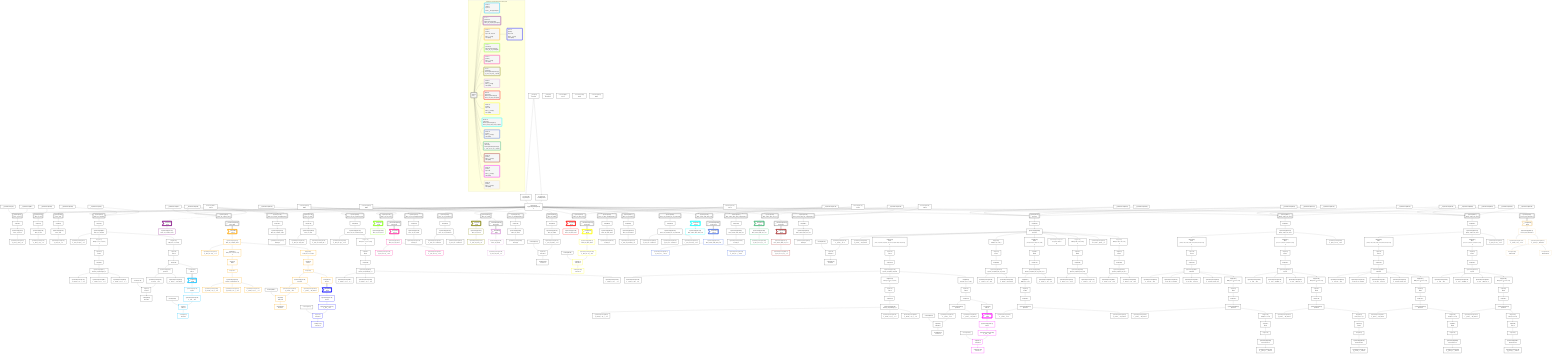 graph TD
    classDef path fill:#eee,stroke:#000,color:#000
    classDef plan fill:#fff,stroke-width:3px,color:#000
    classDef itemplan fill:#fff,stroke-width:6px,color:#000
    classDef sideeffectplan fill:#f00,stroke-width:6px,color:#000
    classDef bucket fill:#f6f6f6,color:#000,stroke-width:6px,text-align:left


    %% define steps
    __Value3["__Value[3∈0]<br />ᐸcontextᐳ"]:::plan
    __Value5["__Value[5∈0]<br />ᐸrootValueᐳ"]:::plan
    __InputStaticLeaf7["__InputStaticLeaf[7∈0]"]:::plan
    __InputStaticLeaf8["__InputStaticLeaf[8∈0]"]:::plan
    Access10["Access[10∈0]<br />ᐸ3.pgSettingsᐳ"]:::plan
    Access11["Access[11∈0]<br />ᐸ3.withPgClientᐳ"]:::plan
    Object12["Object[12∈0]<br />ᐸ{pgSettings,withPgClient}ᐳ"]:::plan
    PgSelect9[["PgSelect[9∈0]<br />ᐸfunc_in_inoutᐳ"]]:::plan
    First13["First[13∈0]"]:::plan
    PgSelectSingle14["PgSelectSingle[14∈0]<br />ᐸfunc_in_inoutᐳ"]:::plan
    PgClassExpression15["PgClassExpression[15∈0]<br />ᐸ__func_in_inout__.vᐳ"]:::plan
    __InputStaticLeaf16["__InputStaticLeaf[16∈0]"]:::plan
    PgSelect17[["PgSelect[17∈0]<br />ᐸfunc_in_outᐳ"]]:::plan
    First21["First[21∈0]"]:::plan
    PgSelectSingle22["PgSelectSingle[22∈0]<br />ᐸfunc_in_outᐳ"]:::plan
    PgClassExpression23["PgClassExpression[23∈0]<br />ᐸ__func_in_out__.vᐳ"]:::plan
    PgSelect24[["PgSelect[24∈0]<br />ᐸfunc_outᐳ"]]:::plan
    First28["First[28∈0]"]:::plan
    PgSelectSingle29["PgSelectSingle[29∈0]<br />ᐸfunc_outᐳ"]:::plan
    PgClassExpression30["PgClassExpression[30∈0]<br />ᐸ__func_out__.vᐳ"]:::plan
    __InputStaticLeaf31["__InputStaticLeaf[31∈0]"]:::plan
    __InputStaticLeaf32["__InputStaticLeaf[32∈0]"]:::plan
    PgSelect33[["PgSelect[33∈0]<br />ᐸfunc_out_complexᐳ"]]:::plan
    First37["First[37∈0]"]:::plan
    PgSelectSingle38["PgSelectSingle[38∈0]<br />ᐸfunc_out_complexᐳ"]:::plan
    PgClassExpression39["PgClassExpression[39∈0]<br />ᐸ__func_out...plex__.”x”ᐳ"]:::plan
    Map635["Map[635∈0]<br />ᐸ38:{”0”:1,”1”:2,”2”:3,”3”:4}ᐳ"]:::plan
    List636["List[636∈0]<br />ᐸ635ᐳ"]:::plan
    First45["First[45∈0]"]:::plan
    PgSelectSingle46["PgSelectSingle[46∈0]<br />ᐸfrmcdc_compoundType_1ᐳ"]:::plan
    PgClassExpression47["PgClassExpression[47∈0]<br />ᐸ__frmcdc_c...pe_1__.”a”ᐳ"]:::plan
    PgClassExpression48["PgClassExpression[48∈0]<br />ᐸ__frmcdc_c...pe_1__.”b”ᐳ"]:::plan
    PgClassExpression49["PgClassExpression[49∈0]<br />ᐸ__frmcdc_c...pe_1__.”c”ᐳ"]:::plan
    Map642["Map[642∈0]<br />ᐸ38:{”0”:6,”1”:7,”2”:8}ᐳ"]:::plan
    List643["List[643∈0]<br />ᐸ642ᐳ"]:::plan
    First55["First[55∈0]"]:::plan
    PgSelectSingle56["PgSelectSingle[56∈0]<br />ᐸpersonᐳ"]:::plan
    Constant57["Constant[57∈0]"]:::plan
    PgClassExpression58["PgClassExpression[58∈0]<br />ᐸ__person__.”id”ᐳ"]:::plan
    List59["List[59∈0]<br />ᐸ57,58ᐳ"]:::plan
    Lambda60["Lambda[60∈0]<br />ᐸencodeᐳ"]:::plan
    PgClassExpression62["PgClassExpression[62∈0]<br />ᐸ__person__...full_name”ᐳ"]:::plan
    Connection88["Connection[88∈0]<br />ᐸ84ᐳ"]:::plan
    Access639["Access[639∈0]<br />ᐸ55.1ᐳ"]:::plan
    __Item90>"__Item[90∈1]<br />ᐸ639ᐳ"]:::itemplan
    PgSelectSingle91["PgSelectSingle[91∈1]<br />ᐸpostᐳ"]:::plan
    Constant92["Constant[92∈0]"]:::plan
    PgClassExpression93["PgClassExpression[93∈1]<br />ᐸ__post__.”id”ᐳ"]:::plan
    List94["List[94∈1]<br />ᐸ92,93ᐳ"]:::plan
    Lambda95["Lambda[95∈1]<br />ᐸencodeᐳ"]:::plan
    __InputStaticLeaf97["__InputStaticLeaf[97∈0]"]:::plan
    __InputStaticLeaf98["__InputStaticLeaf[98∈0]"]:::plan
    Connection108["Connection[108∈0]<br />ᐸ104ᐳ"]:::plan
    PgSelect109[["PgSelect[109∈0]<br />ᐸfunc_out_complex_setofᐳ"]]:::plan
    __ListTransform110[["__ListTransform[110∈0]<br />ᐸeach:109ᐳ"]]:::plan
    __Item111>"__Item[111∈2]<br />ᐸ109ᐳ"]:::itemplan
    PgSelectSingle112["PgSelectSingle[112∈2]<br />ᐸfunc_out_complex_setofᐳ"]:::plan
    __Item113>"__Item[113∈3]<br />ᐸ110ᐳ"]:::itemplan
    PgSelectSingle114["PgSelectSingle[114∈3]<br />ᐸfunc_out_complex_setofᐳ"]:::plan
    PgClassExpression115["PgClassExpression[115∈3]<br />ᐸ__func_out...etof__.”x”ᐳ"]:::plan
    Map646["Map[646∈3]<br />ᐸ114:{”0”:2,”1”:3,”2”:4,”3”:5}ᐳ"]:::plan
    List647["List[647∈3]<br />ᐸ646ᐳ"]:::plan
    First121["First[121∈3]"]:::plan
    PgSelectSingle122["PgSelectSingle[122∈3]<br />ᐸfrmcdc_compoundType_1ᐳ"]:::plan
    PgClassExpression123["PgClassExpression[123∈3]<br />ᐸ__frmcdc_c...pe_1__.”a”ᐳ"]:::plan
    PgClassExpression124["PgClassExpression[124∈3]<br />ᐸ__frmcdc_c...pe_1__.”b”ᐳ"]:::plan
    PgClassExpression125["PgClassExpression[125∈3]<br />ᐸ__frmcdc_c...pe_1__.”c”ᐳ"]:::plan
    Map653["Map[653∈3]<br />ᐸ114:{”0”:7,”1”:8,”2”:9}ᐳ"]:::plan
    List654["List[654∈3]<br />ᐸ653ᐳ"]:::plan
    First131["First[131∈3]"]:::plan
    PgSelectSingle132["PgSelectSingle[132∈3]<br />ᐸpersonᐳ"]:::plan
    Constant133["Constant[133∈0]"]:::plan
    PgClassExpression134["PgClassExpression[134∈3]<br />ᐸ__person__.”id”ᐳ"]:::plan
    List135["List[135∈3]<br />ᐸ133,134ᐳ"]:::plan
    Lambda136["Lambda[136∈3]<br />ᐸencodeᐳ"]:::plan
    PgClassExpression138["PgClassExpression[138∈3]<br />ᐸ__person__...full_name”ᐳ"]:::plan
    Connection164["Connection[164∈0]<br />ᐸ160ᐳ"]:::plan
    Access650["Access[650∈3]<br />ᐸ131.1ᐳ"]:::plan
    __Item166>"__Item[166∈4]<br />ᐸ650ᐳ"]:::itemplan
    PgSelectSingle167["PgSelectSingle[167∈4]<br />ᐸpostᐳ"]:::plan
    Constant168["Constant[168∈0]"]:::plan
    PgClassExpression169["PgClassExpression[169∈4]<br />ᐸ__post__.”id”ᐳ"]:::plan
    List170["List[170∈4]<br />ᐸ168,169ᐳ"]:::plan
    Lambda171["Lambda[171∈4]<br />ᐸencodeᐳ"]:::plan
    PgSelect173[["PgSelect[173∈0]<br />ᐸfunc_out_complex_setof(aggregate)ᐳ"]]:::plan
    First174["First[174∈0]"]:::plan
    PgSelectSingle175["PgSelectSingle[175∈0]<br />ᐸfunc_out_complex_setofᐳ"]:::plan
    PgClassExpression176["PgClassExpression[176∈0]<br />ᐸcount(*)ᐳ"]:::plan
    PgSelect177[["PgSelect[177∈0]<br />ᐸfunc_out_outᐳ"]]:::plan
    First181["First[181∈0]"]:::plan
    PgSelectSingle182["PgSelectSingle[182∈0]<br />ᐸfunc_out_outᐳ"]:::plan
    PgClassExpression183["PgClassExpression[183∈0]<br />ᐸ__func_out...first_out”ᐳ"]:::plan
    PgClassExpression184["PgClassExpression[184∈0]<br />ᐸ__func_out...econd_out”ᐳ"]:::plan
    __InputStaticLeaf185["__InputStaticLeaf[185∈0]"]:::plan
    PgSelect186[["PgSelect[186∈0]<br />ᐸfunc_out_out_compound_typeᐳ"]]:::plan
    First190["First[190∈0]"]:::plan
    PgSelectSingle191["PgSelectSingle[191∈0]<br />ᐸfunc_out_out_compound_typeᐳ"]:::plan
    PgClassExpression192["PgClassExpression[192∈0]<br />ᐸ__func_out...ype__.”o1”ᐳ"]:::plan
    Map657["Map[657∈0]<br />ᐸ191:{”0”:1,”1”:2,”2”:3,”3”:4}ᐳ"]:::plan
    List658["List[658∈0]<br />ᐸ657ᐳ"]:::plan
    First198["First[198∈0]"]:::plan
    PgSelectSingle199["PgSelectSingle[199∈0]<br />ᐸfrmcdc_compoundType_1ᐳ"]:::plan
    PgClassExpression200["PgClassExpression[200∈0]<br />ᐸ__frmcdc_c...pe_1__.”a”ᐳ"]:::plan
    PgClassExpression201["PgClassExpression[201∈0]<br />ᐸ__frmcdc_c...pe_1__.”b”ᐳ"]:::plan
    PgClassExpression202["PgClassExpression[202∈0]<br />ᐸ__frmcdc_c...pe_1__.”c”ᐳ"]:::plan
    Connection212["Connection[212∈0]<br />ᐸ208ᐳ"]:::plan
    PgSelect213[["PgSelect[213∈0]<br />ᐸfunc_out_out_setofᐳ"]]:::plan
    __ListTransform214[["__ListTransform[214∈0]<br />ᐸeach:213ᐳ"]]:::plan
    __Item215>"__Item[215∈5]<br />ᐸ213ᐳ"]:::itemplan
    PgSelectSingle216["PgSelectSingle[216∈5]<br />ᐸfunc_out_out_setofᐳ"]:::plan
    __Item217>"__Item[217∈6]<br />ᐸ214ᐳ"]:::itemplan
    PgSelectSingle218["PgSelectSingle[218∈6]<br />ᐸfunc_out_out_setofᐳ"]:::plan
    PgClassExpression219["PgClassExpression[219∈6]<br />ᐸ__func_out...tof__.”o1”ᐳ"]:::plan
    PgClassExpression220["PgClassExpression[220∈6]<br />ᐸ__func_out...tof__.”o2”ᐳ"]:::plan
    PgSelect221[["PgSelect[221∈0]<br />ᐸfunc_out_out_setof(aggregate)ᐳ"]]:::plan
    First222["First[222∈0]"]:::plan
    PgSelectSingle223["PgSelectSingle[223∈0]<br />ᐸfunc_out_out_setofᐳ"]:::plan
    PgClassExpression224["PgClassExpression[224∈0]<br />ᐸcount(*)ᐳ"]:::plan
    PgSelect225[["PgSelect[225∈0]<br />ᐸfunc_out_out_unnamedᐳ"]]:::plan
    First229["First[229∈0]"]:::plan
    PgSelectSingle230["PgSelectSingle[230∈0]<br />ᐸfunc_out_out_unnamedᐳ"]:::plan
    PgClassExpression231["PgClassExpression[231∈0]<br />ᐸ__func_out....”column1”ᐳ"]:::plan
    PgClassExpression232["PgClassExpression[232∈0]<br />ᐸ__func_out....”column2”ᐳ"]:::plan
    Connection242["Connection[242∈0]<br />ᐸ238ᐳ"]:::plan
    PgSelect243[["PgSelect[243∈0]<br />ᐸfunc_out_setofᐳ"]]:::plan
    __ListTransform244[["__ListTransform[244∈0]<br />ᐸeach:243ᐳ"]]:::plan
    __Item245>"__Item[245∈7]<br />ᐸ243ᐳ"]:::itemplan
    PgSelectSingle246["PgSelectSingle[246∈7]<br />ᐸfunc_out_setofᐳ"]:::plan
    PgClassExpression247["PgClassExpression[247∈7]<br />ᐸ__func_out_setof__.vᐳ"]:::plan
    __Item248>"__Item[248∈8]<br />ᐸ244ᐳ"]:::itemplan
    PgSelectSingle249["PgSelectSingle[249∈8]<br />ᐸfunc_out_setofᐳ"]:::plan
    PgClassExpression250["PgClassExpression[250∈8]<br />ᐸ__func_out_setof__.vᐳ"]:::plan
    PgSelect251[["PgSelect[251∈0]<br />ᐸfunc_out_setof(aggregate)ᐳ"]]:::plan
    First252["First[252∈0]"]:::plan
    PgSelectSingle253["PgSelectSingle[253∈0]<br />ᐸfunc_out_setofᐳ"]:::plan
    PgClassExpression254["PgClassExpression[254∈0]<br />ᐸcount(*)ᐳ"]:::plan
    PgSelect255[["PgSelect[255∈0]<br />ᐸfunc_out_tableᐳ"]]:::plan
    First259["First[259∈0]"]:::plan
    PgSelectSingle260["PgSelectSingle[260∈0]<br />ᐸfunc_out_tableᐳ"]:::plan
    Constant261["Constant[261∈0]"]:::plan
    PgClassExpression262["PgClassExpression[262∈0]<br />ᐸ__func_out_table__.”id”ᐳ"]:::plan
    List263["List[263∈0]<br />ᐸ261,262ᐳ"]:::plan
    Lambda264["Lambda[264∈0]<br />ᐸencodeᐳ"]:::plan
    Connection275["Connection[275∈0]<br />ᐸ271ᐳ"]:::plan
    PgSelect276[["PgSelect[276∈0]<br />ᐸfunc_out_table_setofᐳ"]]:::plan
    __ListTransform277[["__ListTransform[277∈0]<br />ᐸeach:276ᐳ"]]:::plan
    __Item278>"__Item[278∈9]<br />ᐸ276ᐳ"]:::itemplan
    PgSelectSingle279["PgSelectSingle[279∈9]<br />ᐸfunc_out_table_setofᐳ"]:::plan
    __Item280>"__Item[280∈10]<br />ᐸ277ᐳ"]:::itemplan
    PgSelectSingle281["PgSelectSingle[281∈10]<br />ᐸfunc_out_table_setofᐳ"]:::plan
    Constant282["Constant[282∈0]"]:::plan
    PgClassExpression283["PgClassExpression[283∈10]<br />ᐸ__func_out...tof__.”id”ᐳ"]:::plan
    List284["List[284∈10]<br />ᐸ282,283ᐳ"]:::plan
    Lambda285["Lambda[285∈10]<br />ᐸencodeᐳ"]:::plan
    PgSelect287[["PgSelect[287∈0]<br />ᐸfunc_out_table_setof(aggregate)ᐳ"]]:::plan
    First288["First[288∈0]"]:::plan
    PgSelectSingle289["PgSelectSingle[289∈0]<br />ᐸfunc_out_table_setofᐳ"]:::plan
    PgClassExpression290["PgClassExpression[290∈0]<br />ᐸcount(*)ᐳ"]:::plan
    PgSelect291[["PgSelect[291∈0]<br />ᐸfunc_out_unnamedᐳ"]]:::plan
    First295["First[295∈0]"]:::plan
    PgSelectSingle296["PgSelectSingle[296∈0]<br />ᐸfunc_out_unnamedᐳ"]:::plan
    PgClassExpression297["PgClassExpression[297∈0]<br />ᐸ__func_out_unnamed__.vᐳ"]:::plan
    PgSelect298[["PgSelect[298∈0]<br />ᐸfunc_out_unnamed_out_out_unnamedᐳ"]]:::plan
    First302["First[302∈0]"]:::plan
    PgSelectSingle303["PgSelectSingle[303∈0]<br />ᐸfunc_out_unnamed_out_out_unnamedᐳ"]:::plan
    PgClassExpression304["PgClassExpression[304∈0]<br />ᐸ__func_out....”column1”ᐳ"]:::plan
    PgClassExpression305["PgClassExpression[305∈0]<br />ᐸ__func_out....”column3”ᐳ"]:::plan
    PgClassExpression306["PgClassExpression[306∈0]<br />ᐸ__func_out...med__.”o2”ᐳ"]:::plan
    __InputStaticLeaf307["__InputStaticLeaf[307∈0]"]:::plan
    Connection317["Connection[317∈0]<br />ᐸ313ᐳ"]:::plan
    PgSelect318[["PgSelect[318∈0]<br />ᐸfunc_returns_table_multi_colᐳ"]]:::plan
    __ListTransform319[["__ListTransform[319∈0]<br />ᐸeach:318ᐳ"]]:::plan
    __Item320>"__Item[320∈11]<br />ᐸ318ᐳ"]:::itemplan
    PgSelectSingle321["PgSelectSingle[321∈11]<br />ᐸfunc_returns_table_multi_colᐳ"]:::plan
    __Item322>"__Item[322∈12]<br />ᐸ319ᐳ"]:::itemplan
    PgSelectSingle323["PgSelectSingle[323∈12]<br />ᐸfunc_returns_table_multi_colᐳ"]:::plan
    PgClassExpression324["PgClassExpression[324∈12]<br />ᐸ__func_ret...l__.”col1”ᐳ"]:::plan
    PgClassExpression325["PgClassExpression[325∈12]<br />ᐸ__func_ret...l__.”col2”ᐳ"]:::plan
    PgSelect326[["PgSelect[326∈0]<br />ᐸfunc_returns_table_multi_col(aggregate)ᐳ"]]:::plan
    First327["First[327∈0]"]:::plan
    PgSelectSingle328["PgSelectSingle[328∈0]<br />ᐸfunc_returns_table_multi_colᐳ"]:::plan
    PgClassExpression329["PgClassExpression[329∈0]<br />ᐸcount(*)ᐳ"]:::plan
    __InputStaticLeaf330["__InputStaticLeaf[330∈0]"]:::plan
    Connection340["Connection[340∈0]<br />ᐸ336ᐳ"]:::plan
    PgSelect341[["PgSelect[341∈0]<br />ᐸfunc_returns_table_one_colᐳ"]]:::plan
    __ListTransform342[["__ListTransform[342∈0]<br />ᐸeach:341ᐳ"]]:::plan
    __Item343>"__Item[343∈13]<br />ᐸ341ᐳ"]:::itemplan
    PgSelectSingle344["PgSelectSingle[344∈13]<br />ᐸfunc_returns_table_one_colᐳ"]:::plan
    PgClassExpression345["PgClassExpression[345∈13]<br />ᐸ__func_ret...ne_col__.vᐳ"]:::plan
    __Item346>"__Item[346∈14]<br />ᐸ342ᐳ"]:::itemplan
    PgSelectSingle347["PgSelectSingle[347∈14]<br />ᐸfunc_returns_table_one_colᐳ"]:::plan
    PgClassExpression348["PgClassExpression[348∈14]<br />ᐸ__func_ret...ne_col__.vᐳ"]:::plan
    PgSelect349[["PgSelect[349∈0]<br />ᐸfunc_returns_table_one_col(aggregate)ᐳ"]]:::plan
    First350["First[350∈0]"]:::plan
    PgSelectSingle351["PgSelectSingle[351∈0]<br />ᐸfunc_returns_table_one_colᐳ"]:::plan
    PgClassExpression352["PgClassExpression[352∈0]<br />ᐸcount(*)ᐳ"]:::plan
    __InputStaticLeaf353["__InputStaticLeaf[353∈0]"]:::plan
    __InputStaticLeaf459["__InputStaticLeaf[459∈0]"]:::plan
    __InputStaticLeaf366["__InputStaticLeaf[366∈0]"]:::plan
    __InputStaticLeaf367["__InputStaticLeaf[367∈0]"]:::plan
    __InputStaticLeaf462["__InputStaticLeaf[462∈0]"]:::plan
    PgSelect354[["PgSelect[354∈0]<br />ᐸpersonᐳ"]]:::plan
    First358["First[358∈0]"]:::plan
    PgSelectSingle359["PgSelectSingle[359∈0]<br />ᐸpersonᐳ"]:::plan
    Constant360["Constant[360∈0]"]:::plan
    PgClassExpression361["PgClassExpression[361∈0]<br />ᐸ__person__.”id”ᐳ"]:::plan
    List362["List[362∈0]<br />ᐸ360,361ᐳ"]:::plan
    Lambda363["Lambda[363∈0]<br />ᐸencodeᐳ"]:::plan
    PgClassExpression365["PgClassExpression[365∈0]<br />ᐸ__person__...full_name”ᐳ"]:::plan
    Map672["Map[672∈0]<br />ᐸ359:{”0”:2,”1”:3,”2”:4,”3”:5,”4”:6,”5”:7,”6”:8,”7”:9,”8”:10,”9”:11,”10”:12}ᐳ"]:::plan
    List673["List[673∈0]<br />ᐸ672ᐳ"]:::plan
    First373["First[373∈0]"]:::plan
    PgSelectSingle374["PgSelectSingle[374∈0]<br />ᐸperson_computed_complexᐳ"]:::plan
    PgClassExpression375["PgClassExpression[375∈0]<br />ᐸ__person_c...plex__.”x”ᐳ"]:::plan
    Map661["Map[661∈0]<br />ᐸ374:{”0”:1,”1”:2,”2”:3,”3”:4}ᐳ"]:::plan
    List662["List[662∈0]<br />ᐸ661ᐳ"]:::plan
    First381["First[381∈0]"]:::plan
    PgSelectSingle382["PgSelectSingle[382∈0]<br />ᐸfrmcdc_compoundType_1ᐳ"]:::plan
    PgClassExpression383["PgClassExpression[383∈0]<br />ᐸ__frmcdc_c...pe_1__.”a”ᐳ"]:::plan
    PgClassExpression384["PgClassExpression[384∈0]<br />ᐸ__frmcdc_c...pe_1__.”b”ᐳ"]:::plan
    PgClassExpression385["PgClassExpression[385∈0]<br />ᐸ__frmcdc_c...pe_1__.”c”ᐳ"]:::plan
    Map668["Map[668∈0]<br />ᐸ374:{”0”:6,”1”:7,”2”:8}ᐳ"]:::plan
    List669["List[669∈0]<br />ᐸ668ᐳ"]:::plan
    First391["First[391∈0]"]:::plan
    PgSelectSingle392["PgSelectSingle[392∈0]<br />ᐸpersonᐳ"]:::plan
    Constant393["Constant[393∈0]"]:::plan
    PgClassExpression394["PgClassExpression[394∈0]<br />ᐸ__person__.”id”ᐳ"]:::plan
    List395["List[395∈0]<br />ᐸ393,394ᐳ"]:::plan
    Lambda396["Lambda[396∈0]<br />ᐸencodeᐳ"]:::plan
    PgClassExpression398["PgClassExpression[398∈0]<br />ᐸ__person__...full_name”ᐳ"]:::plan
    Connection424["Connection[424∈0]<br />ᐸ420ᐳ"]:::plan
    Access665["Access[665∈0]<br />ᐸ391.1ᐳ"]:::plan
    __Item426>"__Item[426∈15]<br />ᐸ665ᐳ"]:::itemplan
    PgSelectSingle427["PgSelectSingle[427∈15]<br />ᐸpostᐳ"]:::plan
    Constant428["Constant[428∈0]"]:::plan
    PgClassExpression429["PgClassExpression[429∈15]<br />ᐸ__post__.”id”ᐳ"]:::plan
    List430["List[430∈15]<br />ᐸ428,429ᐳ"]:::plan
    Lambda431["Lambda[431∈15]<br />ᐸencodeᐳ"]:::plan
    Map676["Map[676∈0]<br />ᐸ359:{”0”:13,”1”:14}ᐳ"]:::plan
    List677["List[677∈0]<br />ᐸ676ᐳ"]:::plan
    First438["First[438∈0]"]:::plan
    PgSelectSingle439["PgSelectSingle[439∈0]<br />ᐸperson_computed_first_arg_inoutᐳ"]:::plan
    PgClassExpression440["PgClassExpression[440∈0]<br />ᐸ__person_c...out__.”id”ᐳ"]:::plan
    PgClassExpression441["PgClassExpression[441∈0]<br />ᐸ__person_c...full_name”ᐳ"]:::plan
    Map684["Map[684∈0]<br />ᐸ359:{”0”:18,”1”:19,”2”:20,”3”:21,”4”:22}ᐳ"]:::plan
    List685["List[685∈0]<br />ᐸ684ᐳ"]:::plan
    First447["First[447∈0]"]:::plan
    PgSelectSingle448["PgSelectSingle[448∈0]<br />ᐸperson_computed_first_arg_inout_outᐳ"]:::plan
    Map680["Map[680∈0]<br />ᐸ448:{”0”:0,”1”:1}ᐳ"]:::plan
    List681["List[681∈0]<br />ᐸ680ᐳ"]:::plan
    First454["First[454∈0]"]:::plan
    PgSelectSingle455["PgSelectSingle[455∈0]<br />ᐸpersonᐳ"]:::plan
    PgClassExpression456["PgClassExpression[456∈0]<br />ᐸ__person__.”id”ᐳ"]:::plan
    PgClassExpression457["PgClassExpression[457∈0]<br />ᐸ__person__...full_name”ᐳ"]:::plan
    PgClassExpression458["PgClassExpression[458∈0]<br />ᐸ__person_c..._out__.”o”ᐳ"]:::plan
    PgClassExpression461["PgClassExpression[461∈0]<br />ᐸ”c”.”perso...lder! */<br />)ᐳ"]:::plan
    Map686["Map[686∈0]<br />ᐸ359:{”0”:24,”1”:25,”2”:26}ᐳ"]:::plan
    List687["List[687∈0]<br />ᐸ686ᐳ"]:::plan
    First468["First[468∈0]"]:::plan
    PgSelectSingle469["PgSelectSingle[469∈0]<br />ᐸperson_computed_inout_outᐳ"]:::plan
    PgClassExpression470["PgClassExpression[470∈0]<br />ᐸ__person_c...ut__.”ino”ᐳ"]:::plan
    PgClassExpression471["PgClassExpression[471∈0]<br />ᐸ__person_c..._out__.”o”ᐳ"]:::plan
    PgClassExpression473["PgClassExpression[473∈0]<br />ᐸ”c”.”perso..._person__)ᐳ"]:::plan
    Map682["Map[682∈0]<br />ᐸ359:{”0”:15,”1”:16,”2”:17}ᐳ"]:::plan
    List683["List[683∈0]<br />ᐸ682ᐳ"]:::plan
    First479["First[479∈0]"]:::plan
    PgSelectSingle480["PgSelectSingle[480∈0]<br />ᐸperson_computed_out_outᐳ"]:::plan
    PgClassExpression481["PgClassExpression[481∈0]<br />ᐸ__person_c...out__.”o1”ᐳ"]:::plan
    PgClassExpression482["PgClassExpression[482∈0]<br />ᐸ__person_c...out__.”o2”ᐳ"]:::plan
    __InputStaticLeaf483["__InputStaticLeaf[483∈0]"]:::plan
    __InputStaticLeaf484["__InputStaticLeaf[484∈0]"]:::plan
    __InputStaticLeaf485["__InputStaticLeaf[485∈0]"]:::plan
    PgSelect486[["PgSelect[486∈0]<br />ᐸquery_output_two_rowsᐳ"]]:::plan
    First490["First[490∈0]"]:::plan
    PgSelectSingle491["PgSelectSingle[491∈0]<br />ᐸquery_output_two_rowsᐳ"]:::plan
    Map678["Map[678∈0]<br />ᐸ491:{”0”:9,”1”:10,”2”:11,”3”:12,”4”:13,”5”:14,”6”:15,”7”:16}ᐳ"]:::plan
    List679["List[679∈0]<br />ᐸ678ᐳ"]:::plan
    First497["First[497∈0]"]:::plan
    PgSelectSingle498["PgSelectSingle[498∈0]<br />ᐸleftArmᐳ"]:::plan
    PgClassExpression499["PgClassExpression[499∈0]<br />ᐸ__left_arm__.”id”ᐳ"]:::plan
    PgClassExpression500["PgClassExpression[500∈0]<br />ᐸ__left_arm...in_metres”ᐳ"]:::plan
    PgClassExpression501["PgClassExpression[501∈0]<br />ᐸ__left_arm__.”mood”ᐳ"]:::plan
    PgClassExpression502["PgClassExpression[502∈0]<br />ᐸ__left_arm...person_id”ᐳ"]:::plan
    Map674["Map[674∈0]<br />ᐸ498:{”0”:0,”1”:1,”2”:2,”3”:3}ᐳ"]:::plan
    List675["List[675∈0]<br />ᐸ674ᐳ"]:::plan
    First507["First[507∈0]"]:::plan
    PgSelectSingle508["PgSelectSingle[508∈0]<br />ᐸpersonᐳ"]:::plan
    PgClassExpression509["PgClassExpression[509∈0]<br />ᐸ__person__...full_name”ᐳ"]:::plan
    Map670["Map[670∈0]<br />ᐸ508:{”0”:0,”1”:1}ᐳ"]:::plan
    List671["List[671∈0]<br />ᐸ670ᐳ"]:::plan
    First515["First[515∈0]"]:::plan
    PgSelectSingle516["PgSelectSingle[516∈0]<br />ᐸpersonSecretᐳ"]:::plan
    PgClassExpression517["PgClassExpression[517∈0]<br />ᐸ__person_s..._.”sekrit”ᐳ"]:::plan
    Map666["Map[666∈0]<br />ᐸ491:{”0”:1,”1”:2,”2”:3,”3”:4,”4”:5,”5”:6,”6”:7}ᐳ"]:::plan
    List667["List[667∈0]<br />ᐸ666ᐳ"]:::plan
    First531["First[531∈0]"]:::plan
    PgSelectSingle532["PgSelectSingle[532∈0]<br />ᐸpostᐳ"]:::plan
    PgClassExpression533["PgClassExpression[533∈0]<br />ᐸ__post__.”id”ᐳ"]:::plan
    PgClassExpression534["PgClassExpression[534∈0]<br />ᐸ__post__.”headline”ᐳ"]:::plan
    PgClassExpression535["PgClassExpression[535∈0]<br />ᐸ__post__.”author_id”ᐳ"]:::plan
    Map663["Map[663∈0]<br />ᐸ532:{”0”:0,”1”:1,”2”:2,”3”:3}ᐳ"]:::plan
    List664["List[664∈0]<br />ᐸ663ᐳ"]:::plan
    First541["First[541∈0]"]:::plan
    PgSelectSingle542["PgSelectSingle[542∈0]<br />ᐸpersonᐳ"]:::plan
    PgClassExpression543["PgClassExpression[543∈0]<br />ᐸ__person__...full_name”ᐳ"]:::plan
    Map659["Map[659∈0]<br />ᐸ542:{”0”:0,”1”:1}ᐳ"]:::plan
    List660["List[660∈0]<br />ᐸ659ᐳ"]:::plan
    First549["First[549∈0]"]:::plan
    PgSelectSingle550["PgSelectSingle[550∈0]<br />ᐸpersonSecretᐳ"]:::plan
    PgClassExpression551["PgClassExpression[551∈0]<br />ᐸ__person_s..._.”sekrit”ᐳ"]:::plan
    PgClassExpression552["PgClassExpression[552∈0]<br />ᐸ__query_ou...ws__.”txt”ᐳ"]:::plan
    __InputStaticLeaf553["__InputStaticLeaf[553∈0]"]:::plan
    __InputStaticLeaf554["__InputStaticLeaf[554∈0]"]:::plan
    __InputStaticLeaf555["__InputStaticLeaf[555∈0]"]:::plan
    PgSelect556[["PgSelect[556∈0]<br />ᐸquery_output_two_rowsᐳ"]]:::plan
    First560["First[560∈0]"]:::plan
    PgSelectSingle561["PgSelectSingle[561∈0]<br />ᐸquery_output_two_rowsᐳ"]:::plan
    Map655["Map[655∈0]<br />ᐸ561:{”0”:9,”1”:10,”2”:11,”3”:12,”4”:13,”5”:14,”6”:15,”7”:16}ᐳ"]:::plan
    List656["List[656∈0]<br />ᐸ655ᐳ"]:::plan
    First567["First[567∈0]"]:::plan
    PgSelectSingle568["PgSelectSingle[568∈0]<br />ᐸleftArmᐳ"]:::plan
    PgClassExpression569["PgClassExpression[569∈0]<br />ᐸ__left_arm__.”id”ᐳ"]:::plan
    PgClassExpression570["PgClassExpression[570∈0]<br />ᐸ__left_arm...in_metres”ᐳ"]:::plan
    PgClassExpression571["PgClassExpression[571∈0]<br />ᐸ__left_arm__.”mood”ᐳ"]:::plan
    PgClassExpression572["PgClassExpression[572∈0]<br />ᐸ__left_arm...person_id”ᐳ"]:::plan
    Map651["Map[651∈0]<br />ᐸ568:{”0”:0,”1”:1,”2”:2,”3”:3}ᐳ"]:::plan
    List652["List[652∈0]<br />ᐸ651ᐳ"]:::plan
    First577["First[577∈0]"]:::plan
    PgSelectSingle578["PgSelectSingle[578∈0]<br />ᐸpersonᐳ"]:::plan
    PgClassExpression579["PgClassExpression[579∈0]<br />ᐸ__person__...full_name”ᐳ"]:::plan
    Map648["Map[648∈0]<br />ᐸ578:{”0”:0,”1”:1}ᐳ"]:::plan
    List649["List[649∈0]<br />ᐸ648ᐳ"]:::plan
    First585["First[585∈0]"]:::plan
    PgSelectSingle586["PgSelectSingle[586∈0]<br />ᐸpersonSecretᐳ"]:::plan
    PgClassExpression587["PgClassExpression[587∈0]<br />ᐸ__person_s..._.”sekrit”ᐳ"]:::plan
    Map644["Map[644∈0]<br />ᐸ561:{”0”:1,”1”:2,”2”:3,”3”:4,”4”:5,”5”:6,”6”:7}ᐳ"]:::plan
    List645["List[645∈0]<br />ᐸ644ᐳ"]:::plan
    First601["First[601∈0]"]:::plan
    PgSelectSingle602["PgSelectSingle[602∈0]<br />ᐸpostᐳ"]:::plan
    PgClassExpression603["PgClassExpression[603∈0]<br />ᐸ__post__.”id”ᐳ"]:::plan
    PgClassExpression604["PgClassExpression[604∈0]<br />ᐸ__post__.”headline”ᐳ"]:::plan
    PgClassExpression605["PgClassExpression[605∈0]<br />ᐸ__post__.”author_id”ᐳ"]:::plan
    Map640["Map[640∈0]<br />ᐸ602:{”0”:0,”1”:1,”2”:2,”3”:3}ᐳ"]:::plan
    List641["List[641∈0]<br />ᐸ640ᐳ"]:::plan
    First611["First[611∈0]"]:::plan
    PgSelectSingle612["PgSelectSingle[612∈0]<br />ᐸpersonᐳ"]:::plan
    PgClassExpression613["PgClassExpression[613∈0]<br />ᐸ__person__...full_name”ᐳ"]:::plan
    Map637["Map[637∈0]<br />ᐸ612:{”0”:0,”1”:1}ᐳ"]:::plan
    List638["List[638∈0]<br />ᐸ637ᐳ"]:::plan
    First619["First[619∈0]"]:::plan
    PgSelectSingle620["PgSelectSingle[620∈0]<br />ᐸpersonSecretᐳ"]:::plan
    PgClassExpression621["PgClassExpression[621∈0]<br />ᐸ__person_s..._.”sekrit”ᐳ"]:::plan
    PgClassExpression622["PgClassExpression[622∈0]<br />ᐸ__query_ou...ws__.”txt”ᐳ"]:::plan
    PgSelect625[["PgSelect[625∈0]<br />ᐸsearch_test_summariesᐳ"]]:::plan
    __Item629>"__Item[629∈16]<br />ᐸ625ᐳ"]:::itemplan
    PgSelectSingle630["PgSelectSingle[630∈16]<br />ᐸsearch_test_summariesᐳ"]:::plan
    PgClassExpression631["PgClassExpression[631∈16]<br />ᐸ__search_t...ies__.”id”ᐳ"]:::plan
    PgClassExpression632["PgClassExpression[632∈16]<br />ᐸ__search_t..._duration”ᐳ"]:::plan
    Access633["Access[633∈16]<br />ᐸ632.hoursᐳ"]:::plan
    Access634["Access[634∈16]<br />ᐸ632.minutesᐳ"]:::plan

    %% plan dependencies
    __Value3 --> Access10
    __Value3 --> Access11
    Access10 & Access11 --> Object12
    Object12 & __InputStaticLeaf7 & __InputStaticLeaf8 --> PgSelect9
    PgSelect9 --> First13
    First13 --> PgSelectSingle14
    PgSelectSingle14 --> PgClassExpression15
    Object12 & __InputStaticLeaf16 --> PgSelect17
    PgSelect17 --> First21
    First21 --> PgSelectSingle22
    PgSelectSingle22 --> PgClassExpression23
    Object12 --> PgSelect24
    PgSelect24 --> First28
    First28 --> PgSelectSingle29
    PgSelectSingle29 --> PgClassExpression30
    Object12 & __InputStaticLeaf31 & __InputStaticLeaf32 --> PgSelect33
    PgSelect33 --> First37
    First37 --> PgSelectSingle38
    PgSelectSingle38 --> PgClassExpression39
    PgSelectSingle38 --> Map635
    Map635 --> List636
    List636 --> First45
    First45 --> PgSelectSingle46
    PgSelectSingle46 --> PgClassExpression47
    PgSelectSingle46 --> PgClassExpression48
    PgSelectSingle46 --> PgClassExpression49
    PgSelectSingle38 --> Map642
    Map642 --> List643
    List643 --> First55
    First55 --> PgSelectSingle56
    PgSelectSingle56 --> PgClassExpression58
    Constant57 & PgClassExpression58 --> List59
    List59 --> Lambda60
    PgSelectSingle56 --> PgClassExpression62
    First55 --> Access639
    Access639 ==> __Item90
    __Item90 --> PgSelectSingle91
    PgSelectSingle91 --> PgClassExpression93
    Constant92 & PgClassExpression93 --> List94
    List94 --> Lambda95
    Object12 & __InputStaticLeaf97 & __InputStaticLeaf98 & Connection108 --> PgSelect109
    PgSelect109 --> __ListTransform110
    PgSelect109 -.-> __Item111
    __Item111 --> PgSelectSingle112
    __ListTransform110 ==> __Item113
    __Item113 --> PgSelectSingle114
    PgSelectSingle114 --> PgClassExpression115
    PgSelectSingle114 --> Map646
    Map646 --> List647
    List647 --> First121
    First121 --> PgSelectSingle122
    PgSelectSingle122 --> PgClassExpression123
    PgSelectSingle122 --> PgClassExpression124
    PgSelectSingle122 --> PgClassExpression125
    PgSelectSingle114 --> Map653
    Map653 --> List654
    List654 --> First131
    First131 --> PgSelectSingle132
    PgSelectSingle132 --> PgClassExpression134
    Constant133 & PgClassExpression134 --> List135
    List135 --> Lambda136
    PgSelectSingle132 --> PgClassExpression138
    First131 --> Access650
    Access650 ==> __Item166
    __Item166 --> PgSelectSingle167
    PgSelectSingle167 --> PgClassExpression169
    Constant168 & PgClassExpression169 --> List170
    List170 --> Lambda171
    Object12 & __InputStaticLeaf97 & __InputStaticLeaf98 & Connection108 --> PgSelect173
    PgSelect173 --> First174
    First174 --> PgSelectSingle175
    PgSelectSingle175 --> PgClassExpression176
    Object12 --> PgSelect177
    PgSelect177 --> First181
    First181 --> PgSelectSingle182
    PgSelectSingle182 --> PgClassExpression183
    PgSelectSingle182 --> PgClassExpression184
    Object12 & __InputStaticLeaf185 --> PgSelect186
    PgSelect186 --> First190
    First190 --> PgSelectSingle191
    PgSelectSingle191 --> PgClassExpression192
    PgSelectSingle191 --> Map657
    Map657 --> List658
    List658 --> First198
    First198 --> PgSelectSingle199
    PgSelectSingle199 --> PgClassExpression200
    PgSelectSingle199 --> PgClassExpression201
    PgSelectSingle199 --> PgClassExpression202
    Object12 & Connection212 --> PgSelect213
    PgSelect213 --> __ListTransform214
    PgSelect213 -.-> __Item215
    __Item215 --> PgSelectSingle216
    __ListTransform214 ==> __Item217
    __Item217 --> PgSelectSingle218
    PgSelectSingle218 --> PgClassExpression219
    PgSelectSingle218 --> PgClassExpression220
    Object12 & Connection212 --> PgSelect221
    PgSelect221 --> First222
    First222 --> PgSelectSingle223
    PgSelectSingle223 --> PgClassExpression224
    Object12 --> PgSelect225
    PgSelect225 --> First229
    First229 --> PgSelectSingle230
    PgSelectSingle230 --> PgClassExpression231
    PgSelectSingle230 --> PgClassExpression232
    Object12 & Connection242 --> PgSelect243
    PgSelect243 --> __ListTransform244
    PgSelect243 -.-> __Item245
    __Item245 --> PgSelectSingle246
    PgSelectSingle246 --> PgClassExpression247
    __ListTransform244 ==> __Item248
    __Item248 --> PgSelectSingle249
    PgSelectSingle249 --> PgClassExpression250
    Object12 & Connection242 --> PgSelect251
    PgSelect251 --> First252
    First252 --> PgSelectSingle253
    PgSelectSingle253 --> PgClassExpression254
    Object12 --> PgSelect255
    PgSelect255 --> First259
    First259 --> PgSelectSingle260
    PgSelectSingle260 --> PgClassExpression262
    Constant261 & PgClassExpression262 --> List263
    List263 --> Lambda264
    Object12 & Connection275 --> PgSelect276
    PgSelect276 --> __ListTransform277
    PgSelect276 -.-> __Item278
    __Item278 --> PgSelectSingle279
    __ListTransform277 ==> __Item280
    __Item280 --> PgSelectSingle281
    PgSelectSingle281 --> PgClassExpression283
    Constant282 & PgClassExpression283 --> List284
    List284 --> Lambda285
    Object12 & Connection275 --> PgSelect287
    PgSelect287 --> First288
    First288 --> PgSelectSingle289
    PgSelectSingle289 --> PgClassExpression290
    Object12 --> PgSelect291
    PgSelect291 --> First295
    First295 --> PgSelectSingle296
    PgSelectSingle296 --> PgClassExpression297
    Object12 --> PgSelect298
    PgSelect298 --> First302
    First302 --> PgSelectSingle303
    PgSelectSingle303 --> PgClassExpression304
    PgSelectSingle303 --> PgClassExpression305
    PgSelectSingle303 --> PgClassExpression306
    Object12 & __InputStaticLeaf307 & Connection317 --> PgSelect318
    PgSelect318 --> __ListTransform319
    PgSelect318 -.-> __Item320
    __Item320 --> PgSelectSingle321
    __ListTransform319 ==> __Item322
    __Item322 --> PgSelectSingle323
    PgSelectSingle323 --> PgClassExpression324
    PgSelectSingle323 --> PgClassExpression325
    Object12 & __InputStaticLeaf307 & Connection317 --> PgSelect326
    PgSelect326 --> First327
    First327 --> PgSelectSingle328
    PgSelectSingle328 --> PgClassExpression329
    Object12 & __InputStaticLeaf330 & Connection340 --> PgSelect341
    PgSelect341 --> __ListTransform342
    PgSelect341 -.-> __Item343
    __Item343 --> PgSelectSingle344
    PgSelectSingle344 --> PgClassExpression345
    __ListTransform342 ==> __Item346
    __Item346 --> PgSelectSingle347
    PgSelectSingle347 --> PgClassExpression348
    Object12 & __InputStaticLeaf330 & Connection340 --> PgSelect349
    PgSelect349 --> First350
    First350 --> PgSelectSingle351
    PgSelectSingle351 --> PgClassExpression352
    Object12 & __InputStaticLeaf353 & __InputStaticLeaf459 & __InputStaticLeaf366 & __InputStaticLeaf367 & __InputStaticLeaf462 --> PgSelect354
    PgSelect354 --> First358
    First358 --> PgSelectSingle359
    PgSelectSingle359 --> PgClassExpression361
    Constant360 & PgClassExpression361 --> List362
    List362 --> Lambda363
    PgSelectSingle359 --> PgClassExpression365
    PgSelectSingle359 --> Map672
    Map672 --> List673
    List673 --> First373
    First373 --> PgSelectSingle374
    PgSelectSingle374 --> PgClassExpression375
    PgSelectSingle374 --> Map661
    Map661 --> List662
    List662 --> First381
    First381 --> PgSelectSingle382
    PgSelectSingle382 --> PgClassExpression383
    PgSelectSingle382 --> PgClassExpression384
    PgSelectSingle382 --> PgClassExpression385
    PgSelectSingle374 --> Map668
    Map668 --> List669
    List669 --> First391
    First391 --> PgSelectSingle392
    PgSelectSingle392 --> PgClassExpression394
    Constant393 & PgClassExpression394 --> List395
    List395 --> Lambda396
    PgSelectSingle392 --> PgClassExpression398
    First391 --> Access665
    Access665 ==> __Item426
    __Item426 --> PgSelectSingle427
    PgSelectSingle427 --> PgClassExpression429
    Constant428 & PgClassExpression429 --> List430
    List430 --> Lambda431
    PgSelectSingle359 --> Map676
    Map676 --> List677
    List677 --> First438
    First438 --> PgSelectSingle439
    PgSelectSingle439 --> PgClassExpression440
    PgSelectSingle439 --> PgClassExpression441
    PgSelectSingle359 --> Map684
    Map684 --> List685
    List685 --> First447
    First447 --> PgSelectSingle448
    PgSelectSingle448 --> Map680
    Map680 --> List681
    List681 --> First454
    First454 --> PgSelectSingle455
    PgSelectSingle455 --> PgClassExpression456
    PgSelectSingle455 --> PgClassExpression457
    PgSelectSingle448 --> PgClassExpression458
    PgSelectSingle359 --> PgClassExpression461
    PgSelectSingle359 --> Map686
    Map686 --> List687
    List687 --> First468
    First468 --> PgSelectSingle469
    PgSelectSingle469 --> PgClassExpression470
    PgSelectSingle469 --> PgClassExpression471
    PgSelectSingle359 --> PgClassExpression473
    PgSelectSingle359 --> Map682
    Map682 --> List683
    List683 --> First479
    First479 --> PgSelectSingle480
    PgSelectSingle480 --> PgClassExpression481
    PgSelectSingle480 --> PgClassExpression482
    Object12 & __InputStaticLeaf483 & __InputStaticLeaf484 & __InputStaticLeaf485 --> PgSelect486
    PgSelect486 --> First490
    First490 --> PgSelectSingle491
    PgSelectSingle491 --> Map678
    Map678 --> List679
    List679 --> First497
    First497 --> PgSelectSingle498
    PgSelectSingle498 --> PgClassExpression499
    PgSelectSingle498 --> PgClassExpression500
    PgSelectSingle498 --> PgClassExpression501
    PgSelectSingle498 --> PgClassExpression502
    PgSelectSingle498 --> Map674
    Map674 --> List675
    List675 --> First507
    First507 --> PgSelectSingle508
    PgSelectSingle508 --> PgClassExpression509
    PgSelectSingle508 --> Map670
    Map670 --> List671
    List671 --> First515
    First515 --> PgSelectSingle516
    PgSelectSingle516 --> PgClassExpression517
    PgSelectSingle491 --> Map666
    Map666 --> List667
    List667 --> First531
    First531 --> PgSelectSingle532
    PgSelectSingle532 --> PgClassExpression533
    PgSelectSingle532 --> PgClassExpression534
    PgSelectSingle532 --> PgClassExpression535
    PgSelectSingle532 --> Map663
    Map663 --> List664
    List664 --> First541
    First541 --> PgSelectSingle542
    PgSelectSingle542 --> PgClassExpression543
    PgSelectSingle542 --> Map659
    Map659 --> List660
    List660 --> First549
    First549 --> PgSelectSingle550
    PgSelectSingle550 --> PgClassExpression551
    PgSelectSingle491 --> PgClassExpression552
    Object12 & __InputStaticLeaf553 & __InputStaticLeaf554 & __InputStaticLeaf555 --> PgSelect556
    PgSelect556 --> First560
    First560 --> PgSelectSingle561
    PgSelectSingle561 --> Map655
    Map655 --> List656
    List656 --> First567
    First567 --> PgSelectSingle568
    PgSelectSingle568 --> PgClassExpression569
    PgSelectSingle568 --> PgClassExpression570
    PgSelectSingle568 --> PgClassExpression571
    PgSelectSingle568 --> PgClassExpression572
    PgSelectSingle568 --> Map651
    Map651 --> List652
    List652 --> First577
    First577 --> PgSelectSingle578
    PgSelectSingle578 --> PgClassExpression579
    PgSelectSingle578 --> Map648
    Map648 --> List649
    List649 --> First585
    First585 --> PgSelectSingle586
    PgSelectSingle586 --> PgClassExpression587
    PgSelectSingle561 --> Map644
    Map644 --> List645
    List645 --> First601
    First601 --> PgSelectSingle602
    PgSelectSingle602 --> PgClassExpression603
    PgSelectSingle602 --> PgClassExpression604
    PgSelectSingle602 --> PgClassExpression605
    PgSelectSingle602 --> Map640
    Map640 --> List641
    List641 --> First611
    First611 --> PgSelectSingle612
    PgSelectSingle612 --> PgClassExpression613
    PgSelectSingle612 --> Map637
    Map637 --> List638
    List638 --> First619
    First619 --> PgSelectSingle620
    PgSelectSingle620 --> PgClassExpression621
    PgSelectSingle561 --> PgClassExpression622
    Object12 --> PgSelect625
    PgSelect625 ==> __Item629
    __Item629 --> PgSelectSingle630
    PgSelectSingle630 --> PgClassExpression631
    PgSelectSingle630 --> PgClassExpression632
    PgClassExpression632 --> Access633
    PgClassExpression632 --> Access634

    subgraph "Buckets for queries/v4/function-return-types"
    Bucket0("Bucket 0<br />(root)"):::bucket
    classDef bucket0 stroke:#696969
    class Bucket0,__Value3,__Value5,__InputStaticLeaf7,__InputStaticLeaf8,PgSelect9,Access10,Access11,Object12,First13,PgSelectSingle14,PgClassExpression15,__InputStaticLeaf16,PgSelect17,First21,PgSelectSingle22,PgClassExpression23,PgSelect24,First28,PgSelectSingle29,PgClassExpression30,__InputStaticLeaf31,__InputStaticLeaf32,PgSelect33,First37,PgSelectSingle38,PgClassExpression39,First45,PgSelectSingle46,PgClassExpression47,PgClassExpression48,PgClassExpression49,First55,PgSelectSingle56,Constant57,PgClassExpression58,List59,Lambda60,PgClassExpression62,Connection88,Constant92,__InputStaticLeaf97,__InputStaticLeaf98,Connection108,PgSelect109,__ListTransform110,Constant133,Connection164,Constant168,PgSelect173,First174,PgSelectSingle175,PgClassExpression176,PgSelect177,First181,PgSelectSingle182,PgClassExpression183,PgClassExpression184,__InputStaticLeaf185,PgSelect186,First190,PgSelectSingle191,PgClassExpression192,First198,PgSelectSingle199,PgClassExpression200,PgClassExpression201,PgClassExpression202,Connection212,PgSelect213,__ListTransform214,PgSelect221,First222,PgSelectSingle223,PgClassExpression224,PgSelect225,First229,PgSelectSingle230,PgClassExpression231,PgClassExpression232,Connection242,PgSelect243,__ListTransform244,PgSelect251,First252,PgSelectSingle253,PgClassExpression254,PgSelect255,First259,PgSelectSingle260,Constant261,PgClassExpression262,List263,Lambda264,Connection275,PgSelect276,__ListTransform277,Constant282,PgSelect287,First288,PgSelectSingle289,PgClassExpression290,PgSelect291,First295,PgSelectSingle296,PgClassExpression297,PgSelect298,First302,PgSelectSingle303,PgClassExpression304,PgClassExpression305,PgClassExpression306,__InputStaticLeaf307,Connection317,PgSelect318,__ListTransform319,PgSelect326,First327,PgSelectSingle328,PgClassExpression329,__InputStaticLeaf330,Connection340,PgSelect341,__ListTransform342,PgSelect349,First350,PgSelectSingle351,PgClassExpression352,__InputStaticLeaf353,PgSelect354,First358,PgSelectSingle359,Constant360,PgClassExpression361,List362,Lambda363,PgClassExpression365,__InputStaticLeaf366,__InputStaticLeaf367,First373,PgSelectSingle374,PgClassExpression375,First381,PgSelectSingle382,PgClassExpression383,PgClassExpression384,PgClassExpression385,First391,PgSelectSingle392,Constant393,PgClassExpression394,List395,Lambda396,PgClassExpression398,Connection424,Constant428,First438,PgSelectSingle439,PgClassExpression440,PgClassExpression441,First447,PgSelectSingle448,First454,PgSelectSingle455,PgClassExpression456,PgClassExpression457,PgClassExpression458,__InputStaticLeaf459,PgClassExpression461,__InputStaticLeaf462,First468,PgSelectSingle469,PgClassExpression470,PgClassExpression471,PgClassExpression473,First479,PgSelectSingle480,PgClassExpression481,PgClassExpression482,__InputStaticLeaf483,__InputStaticLeaf484,__InputStaticLeaf485,PgSelect486,First490,PgSelectSingle491,First497,PgSelectSingle498,PgClassExpression499,PgClassExpression500,PgClassExpression501,PgClassExpression502,First507,PgSelectSingle508,PgClassExpression509,First515,PgSelectSingle516,PgClassExpression517,First531,PgSelectSingle532,PgClassExpression533,PgClassExpression534,PgClassExpression535,First541,PgSelectSingle542,PgClassExpression543,First549,PgSelectSingle550,PgClassExpression551,PgClassExpression552,__InputStaticLeaf553,__InputStaticLeaf554,__InputStaticLeaf555,PgSelect556,First560,PgSelectSingle561,First567,PgSelectSingle568,PgClassExpression569,PgClassExpression570,PgClassExpression571,PgClassExpression572,First577,PgSelectSingle578,PgClassExpression579,First585,PgSelectSingle586,PgClassExpression587,First601,PgSelectSingle602,PgClassExpression603,PgClassExpression604,PgClassExpression605,First611,PgSelectSingle612,PgClassExpression613,First619,PgSelectSingle620,PgClassExpression621,PgClassExpression622,PgSelect625,Map635,List636,Map637,List638,Access639,Map640,List641,Map642,List643,Map644,List645,Map648,List649,Map651,List652,Map655,List656,Map657,List658,Map659,List660,Map661,List662,Map663,List664,Access665,Map666,List667,Map668,List669,Map670,List671,Map672,List673,Map674,List675,Map676,List677,Map678,List679,Map680,List681,Map682,List683,Map684,List685,Map686,List687 bucket0
    Bucket1("Bucket 1<br />(listItem)<br />Deps: 92<br /><br />ROOT __Item{1}ᐸ639ᐳ[90]"):::bucket
    classDef bucket1 stroke:#00bfff
    class Bucket1,__Item90,PgSelectSingle91,PgClassExpression93,List94,Lambda95 bucket1
    Bucket2("Bucket 2<br />(subroutine)<br />ROOT PgSelectSingle{2}ᐸfunc_out_complex_setofᐳ[112]"):::bucket
    classDef bucket2 stroke:#7f007f
    class Bucket2,__Item111,PgSelectSingle112 bucket2
    Bucket3("Bucket 3<br />(listItem)<br />Deps: 133, 168, 164<br /><br />ROOT __Item{3}ᐸ110ᐳ[113]"):::bucket
    classDef bucket3 stroke:#ffa500
    class Bucket3,__Item113,PgSelectSingle114,PgClassExpression115,First121,PgSelectSingle122,PgClassExpression123,PgClassExpression124,PgClassExpression125,First131,PgSelectSingle132,PgClassExpression134,List135,Lambda136,PgClassExpression138,Map646,List647,Access650,Map653,List654 bucket3
    Bucket4("Bucket 4<br />(listItem)<br />Deps: 168<br /><br />ROOT __Item{4}ᐸ650ᐳ[166]"):::bucket
    classDef bucket4 stroke:#0000ff
    class Bucket4,__Item166,PgSelectSingle167,PgClassExpression169,List170,Lambda171 bucket4
    Bucket5("Bucket 5<br />(subroutine)<br />ROOT PgSelectSingle{5}ᐸfunc_out_out_setofᐳ[216]"):::bucket
    classDef bucket5 stroke:#7fff00
    class Bucket5,__Item215,PgSelectSingle216 bucket5
    Bucket6("Bucket 6<br />(listItem)<br />ROOT __Item{6}ᐸ214ᐳ[217]"):::bucket
    classDef bucket6 stroke:#ff1493
    class Bucket6,__Item217,PgSelectSingle218,PgClassExpression219,PgClassExpression220 bucket6
    Bucket7("Bucket 7<br />(subroutine)<br />ROOT PgClassExpression{7}ᐸ__func_out_setof__.vᐳ[247]"):::bucket
    classDef bucket7 stroke:#808000
    class Bucket7,__Item245,PgSelectSingle246,PgClassExpression247 bucket7
    Bucket8("Bucket 8<br />(listItem)<br />ROOT __Item{8}ᐸ244ᐳ[248]"):::bucket
    classDef bucket8 stroke:#dda0dd
    class Bucket8,__Item248,PgSelectSingle249,PgClassExpression250 bucket8
    Bucket9("Bucket 9<br />(subroutine)<br />ROOT PgSelectSingle{9}ᐸfunc_out_table_setofᐳ[279]"):::bucket
    classDef bucket9 stroke:#ff0000
    class Bucket9,__Item278,PgSelectSingle279 bucket9
    Bucket10("Bucket 10<br />(listItem)<br />Deps: 282<br /><br />ROOT __Item{10}ᐸ277ᐳ[280]"):::bucket
    classDef bucket10 stroke:#ffff00
    class Bucket10,__Item280,PgSelectSingle281,PgClassExpression283,List284,Lambda285 bucket10
    Bucket11("Bucket 11<br />(subroutine)<br />ROOT PgSelectSingle{11}ᐸfunc_returns_table_multi_colᐳ[321]"):::bucket
    classDef bucket11 stroke:#00ffff
    class Bucket11,__Item320,PgSelectSingle321 bucket11
    Bucket12("Bucket 12<br />(listItem)<br />ROOT __Item{12}ᐸ319ᐳ[322]"):::bucket
    classDef bucket12 stroke:#4169e1
    class Bucket12,__Item322,PgSelectSingle323,PgClassExpression324,PgClassExpression325 bucket12
    Bucket13("Bucket 13<br />(subroutine)<br />ROOT PgClassExpression{13}ᐸ__func_ret...ne_col__.vᐳ[345]"):::bucket
    classDef bucket13 stroke:#3cb371
    class Bucket13,__Item343,PgSelectSingle344,PgClassExpression345 bucket13
    Bucket14("Bucket 14<br />(listItem)<br />ROOT __Item{14}ᐸ342ᐳ[346]"):::bucket
    classDef bucket14 stroke:#a52a2a
    class Bucket14,__Item346,PgSelectSingle347,PgClassExpression348 bucket14
    Bucket15("Bucket 15<br />(listItem)<br />Deps: 428<br /><br />ROOT __Item{15}ᐸ665ᐳ[426]"):::bucket
    classDef bucket15 stroke:#ff00ff
    class Bucket15,__Item426,PgSelectSingle427,PgClassExpression429,List430,Lambda431 bucket15
    Bucket16("Bucket 16<br />(listItem)<br />ROOT __Item{16}ᐸ625ᐳ[629]"):::bucket
    classDef bucket16 stroke:#f5deb3
    class Bucket16,__Item629,PgSelectSingle630,PgClassExpression631,PgClassExpression632,Access633,Access634 bucket16
    Bucket0 --> Bucket1 & Bucket2 & Bucket3 & Bucket5 & Bucket6 & Bucket7 & Bucket8 & Bucket9 & Bucket10 & Bucket11 & Bucket12 & Bucket13 & Bucket14 & Bucket15 & Bucket16
    Bucket3 --> Bucket4
    end